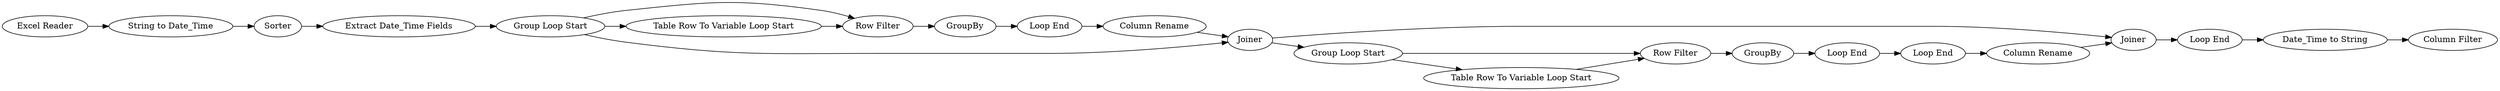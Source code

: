 digraph {
	"-3050200910451132478_22" [label="Loop End"]
	"-3050200910451132478_1" [label="Excel Reader"]
	"-3050200910451132478_9" [label="Row Filter"]
	"-3050200910451132478_11" [label=GroupBy]
	"-3050200910451132478_25" [label="Column Rename"]
	"-3050200910451132478_7" [label=Sorter]
	"-3050200910451132478_31" [label="Loop End"]
	"-3050200910451132478_33" [label="Column Filter"]
	"-3050200910451132478_23" [label="Column Rename"]
	"-3050200910451132478_5" [label="Loop End"]
	"-3050200910451132478_2" [label="String to Date_Time"]
	"-3050200910451132478_27" [label="Row Filter"]
	"-3050200910451132478_3" [label="Extract Date_Time Fields"]
	"-3050200910451132478_26" [label=Joiner]
	"-3050200910451132478_28" [label="Table Row To Variable Loop Start"]
	"-3050200910451132478_4" [label="Group Loop Start"]
	"-3050200910451132478_12" [label=Joiner]
	"-3050200910451132478_30" [label=GroupBy]
	"-3050200910451132478_24" [label="Group Loop Start"]
	"-3050200910451132478_32" [label="Date_Time to String"]
	"-3050200910451132478_29" [label="Loop End"]
	"-3050200910451132478_10" [label="Table Row To Variable Loop Start"]
	"-3050200910451132478_12" -> "-3050200910451132478_26"
	"-3050200910451132478_31" -> "-3050200910451132478_25"
	"-3050200910451132478_4" -> "-3050200910451132478_9"
	"-3050200910451132478_1" -> "-3050200910451132478_2"
	"-3050200910451132478_11" -> "-3050200910451132478_5"
	"-3050200910451132478_4" -> "-3050200910451132478_12"
	"-3050200910451132478_28" -> "-3050200910451132478_27"
	"-3050200910451132478_10" -> "-3050200910451132478_9"
	"-3050200910451132478_23" -> "-3050200910451132478_12"
	"-3050200910451132478_26" -> "-3050200910451132478_22"
	"-3050200910451132478_9" -> "-3050200910451132478_11"
	"-3050200910451132478_29" -> "-3050200910451132478_31"
	"-3050200910451132478_32" -> "-3050200910451132478_33"
	"-3050200910451132478_5" -> "-3050200910451132478_23"
	"-3050200910451132478_25" -> "-3050200910451132478_26"
	"-3050200910451132478_12" -> "-3050200910451132478_24"
	"-3050200910451132478_3" -> "-3050200910451132478_4"
	"-3050200910451132478_24" -> "-3050200910451132478_27"
	"-3050200910451132478_22" -> "-3050200910451132478_32"
	"-3050200910451132478_30" -> "-3050200910451132478_29"
	"-3050200910451132478_2" -> "-3050200910451132478_7"
	"-3050200910451132478_24" -> "-3050200910451132478_28"
	"-3050200910451132478_4" -> "-3050200910451132478_10"
	"-3050200910451132478_27" -> "-3050200910451132478_30"
	"-3050200910451132478_7" -> "-3050200910451132478_3"
	rankdir=LR
}

